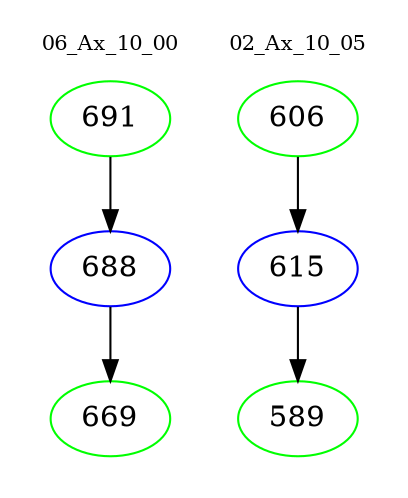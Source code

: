 digraph{
subgraph cluster_0 {
color = white
label = "06_Ax_10_00";
fontsize=10;
T0_691 [label="691", color="green"]
T0_691 -> T0_688 [color="black"]
T0_688 [label="688", color="blue"]
T0_688 -> T0_669 [color="black"]
T0_669 [label="669", color="green"]
}
subgraph cluster_1 {
color = white
label = "02_Ax_10_05";
fontsize=10;
T1_606 [label="606", color="green"]
T1_606 -> T1_615 [color="black"]
T1_615 [label="615", color="blue"]
T1_615 -> T1_589 [color="black"]
T1_589 [label="589", color="green"]
}
}
